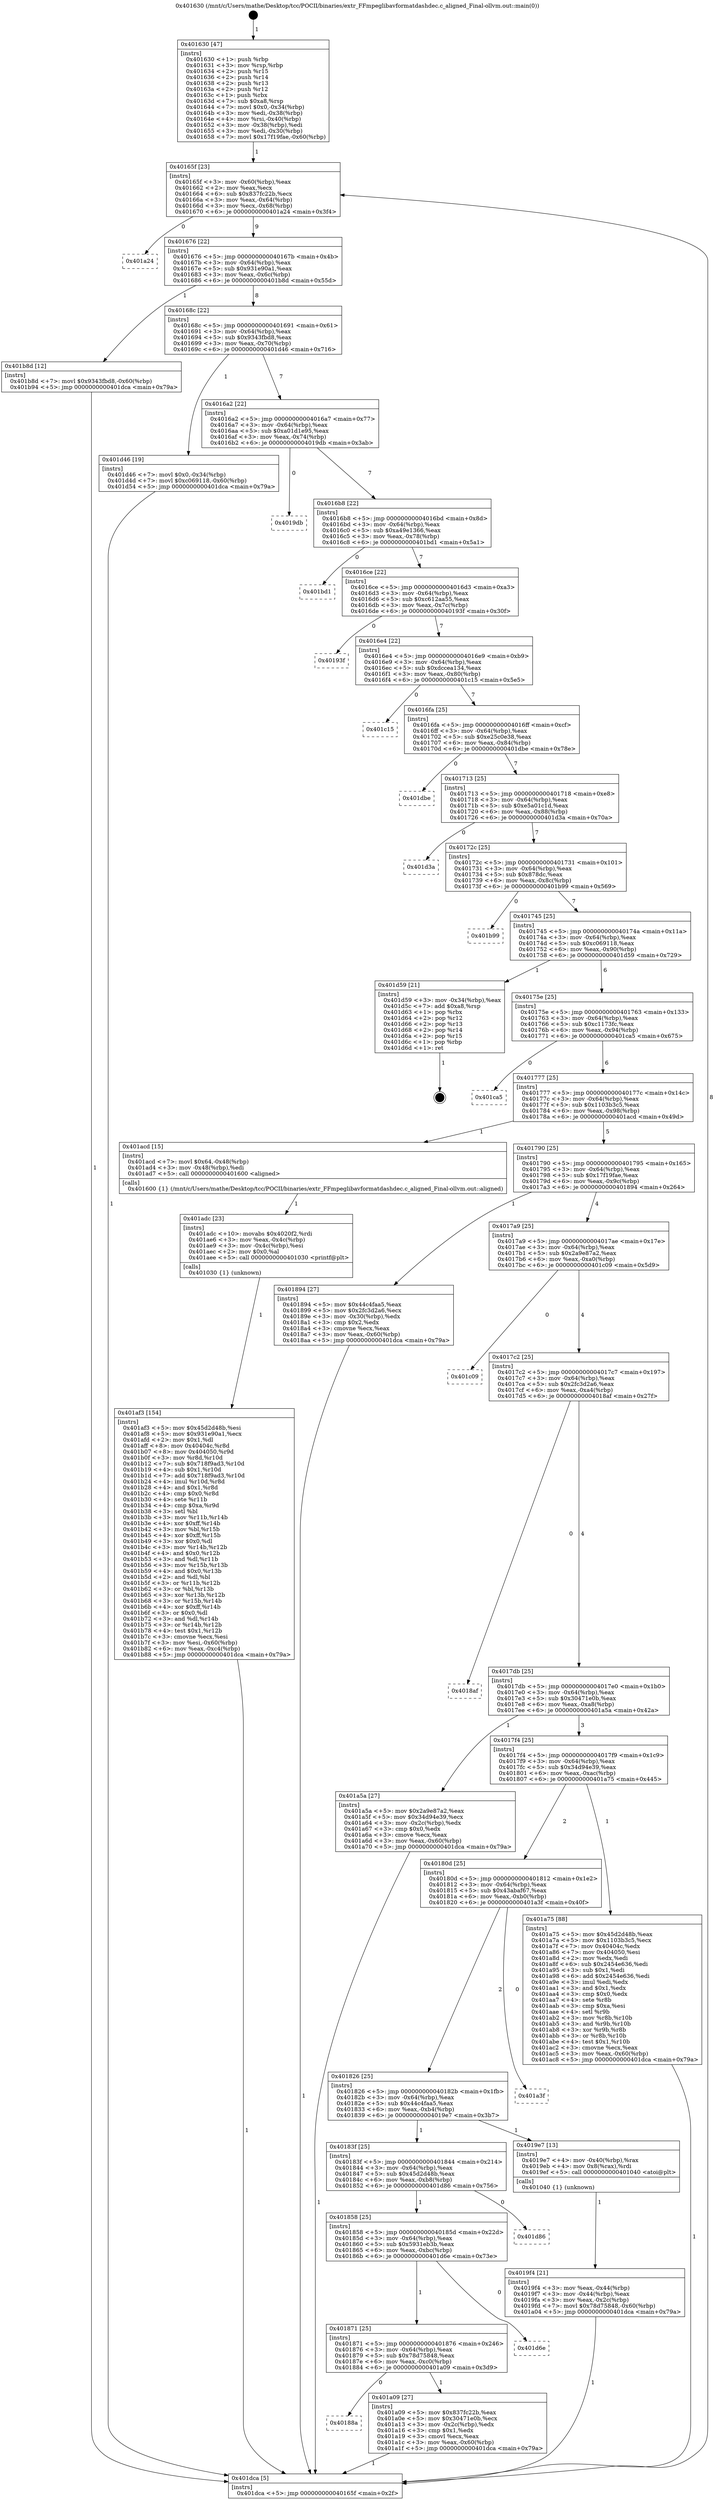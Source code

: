 digraph "0x401630" {
  label = "0x401630 (/mnt/c/Users/mathe/Desktop/tcc/POCII/binaries/extr_FFmpeglibavformatdashdec.c_aligned_Final-ollvm.out::main(0))"
  labelloc = "t"
  node[shape=record]

  Entry [label="",width=0.3,height=0.3,shape=circle,fillcolor=black,style=filled]
  "0x40165f" [label="{
     0x40165f [23]\l
     | [instrs]\l
     &nbsp;&nbsp;0x40165f \<+3\>: mov -0x60(%rbp),%eax\l
     &nbsp;&nbsp;0x401662 \<+2\>: mov %eax,%ecx\l
     &nbsp;&nbsp;0x401664 \<+6\>: sub $0x837fc22b,%ecx\l
     &nbsp;&nbsp;0x40166a \<+3\>: mov %eax,-0x64(%rbp)\l
     &nbsp;&nbsp;0x40166d \<+3\>: mov %ecx,-0x68(%rbp)\l
     &nbsp;&nbsp;0x401670 \<+6\>: je 0000000000401a24 \<main+0x3f4\>\l
  }"]
  "0x401a24" [label="{
     0x401a24\l
  }", style=dashed]
  "0x401676" [label="{
     0x401676 [22]\l
     | [instrs]\l
     &nbsp;&nbsp;0x401676 \<+5\>: jmp 000000000040167b \<main+0x4b\>\l
     &nbsp;&nbsp;0x40167b \<+3\>: mov -0x64(%rbp),%eax\l
     &nbsp;&nbsp;0x40167e \<+5\>: sub $0x931e90a1,%eax\l
     &nbsp;&nbsp;0x401683 \<+3\>: mov %eax,-0x6c(%rbp)\l
     &nbsp;&nbsp;0x401686 \<+6\>: je 0000000000401b8d \<main+0x55d\>\l
  }"]
  Exit [label="",width=0.3,height=0.3,shape=circle,fillcolor=black,style=filled,peripheries=2]
  "0x401b8d" [label="{
     0x401b8d [12]\l
     | [instrs]\l
     &nbsp;&nbsp;0x401b8d \<+7\>: movl $0x9343fbd8,-0x60(%rbp)\l
     &nbsp;&nbsp;0x401b94 \<+5\>: jmp 0000000000401dca \<main+0x79a\>\l
  }"]
  "0x40168c" [label="{
     0x40168c [22]\l
     | [instrs]\l
     &nbsp;&nbsp;0x40168c \<+5\>: jmp 0000000000401691 \<main+0x61\>\l
     &nbsp;&nbsp;0x401691 \<+3\>: mov -0x64(%rbp),%eax\l
     &nbsp;&nbsp;0x401694 \<+5\>: sub $0x9343fbd8,%eax\l
     &nbsp;&nbsp;0x401699 \<+3\>: mov %eax,-0x70(%rbp)\l
     &nbsp;&nbsp;0x40169c \<+6\>: je 0000000000401d46 \<main+0x716\>\l
  }"]
  "0x401af3" [label="{
     0x401af3 [154]\l
     | [instrs]\l
     &nbsp;&nbsp;0x401af3 \<+5\>: mov $0x45d2d48b,%esi\l
     &nbsp;&nbsp;0x401af8 \<+5\>: mov $0x931e90a1,%ecx\l
     &nbsp;&nbsp;0x401afd \<+2\>: mov $0x1,%dl\l
     &nbsp;&nbsp;0x401aff \<+8\>: mov 0x40404c,%r8d\l
     &nbsp;&nbsp;0x401b07 \<+8\>: mov 0x404050,%r9d\l
     &nbsp;&nbsp;0x401b0f \<+3\>: mov %r8d,%r10d\l
     &nbsp;&nbsp;0x401b12 \<+7\>: sub $0x718f9ad3,%r10d\l
     &nbsp;&nbsp;0x401b19 \<+4\>: sub $0x1,%r10d\l
     &nbsp;&nbsp;0x401b1d \<+7\>: add $0x718f9ad3,%r10d\l
     &nbsp;&nbsp;0x401b24 \<+4\>: imul %r10d,%r8d\l
     &nbsp;&nbsp;0x401b28 \<+4\>: and $0x1,%r8d\l
     &nbsp;&nbsp;0x401b2c \<+4\>: cmp $0x0,%r8d\l
     &nbsp;&nbsp;0x401b30 \<+4\>: sete %r11b\l
     &nbsp;&nbsp;0x401b34 \<+4\>: cmp $0xa,%r9d\l
     &nbsp;&nbsp;0x401b38 \<+3\>: setl %bl\l
     &nbsp;&nbsp;0x401b3b \<+3\>: mov %r11b,%r14b\l
     &nbsp;&nbsp;0x401b3e \<+4\>: xor $0xff,%r14b\l
     &nbsp;&nbsp;0x401b42 \<+3\>: mov %bl,%r15b\l
     &nbsp;&nbsp;0x401b45 \<+4\>: xor $0xff,%r15b\l
     &nbsp;&nbsp;0x401b49 \<+3\>: xor $0x0,%dl\l
     &nbsp;&nbsp;0x401b4c \<+3\>: mov %r14b,%r12b\l
     &nbsp;&nbsp;0x401b4f \<+4\>: and $0x0,%r12b\l
     &nbsp;&nbsp;0x401b53 \<+3\>: and %dl,%r11b\l
     &nbsp;&nbsp;0x401b56 \<+3\>: mov %r15b,%r13b\l
     &nbsp;&nbsp;0x401b59 \<+4\>: and $0x0,%r13b\l
     &nbsp;&nbsp;0x401b5d \<+2\>: and %dl,%bl\l
     &nbsp;&nbsp;0x401b5f \<+3\>: or %r11b,%r12b\l
     &nbsp;&nbsp;0x401b62 \<+3\>: or %bl,%r13b\l
     &nbsp;&nbsp;0x401b65 \<+3\>: xor %r13b,%r12b\l
     &nbsp;&nbsp;0x401b68 \<+3\>: or %r15b,%r14b\l
     &nbsp;&nbsp;0x401b6b \<+4\>: xor $0xff,%r14b\l
     &nbsp;&nbsp;0x401b6f \<+3\>: or $0x0,%dl\l
     &nbsp;&nbsp;0x401b72 \<+3\>: and %dl,%r14b\l
     &nbsp;&nbsp;0x401b75 \<+3\>: or %r14b,%r12b\l
     &nbsp;&nbsp;0x401b78 \<+4\>: test $0x1,%r12b\l
     &nbsp;&nbsp;0x401b7c \<+3\>: cmovne %ecx,%esi\l
     &nbsp;&nbsp;0x401b7f \<+3\>: mov %esi,-0x60(%rbp)\l
     &nbsp;&nbsp;0x401b82 \<+6\>: mov %eax,-0xc4(%rbp)\l
     &nbsp;&nbsp;0x401b88 \<+5\>: jmp 0000000000401dca \<main+0x79a\>\l
  }"]
  "0x401d46" [label="{
     0x401d46 [19]\l
     | [instrs]\l
     &nbsp;&nbsp;0x401d46 \<+7\>: movl $0x0,-0x34(%rbp)\l
     &nbsp;&nbsp;0x401d4d \<+7\>: movl $0xc069118,-0x60(%rbp)\l
     &nbsp;&nbsp;0x401d54 \<+5\>: jmp 0000000000401dca \<main+0x79a\>\l
  }"]
  "0x4016a2" [label="{
     0x4016a2 [22]\l
     | [instrs]\l
     &nbsp;&nbsp;0x4016a2 \<+5\>: jmp 00000000004016a7 \<main+0x77\>\l
     &nbsp;&nbsp;0x4016a7 \<+3\>: mov -0x64(%rbp),%eax\l
     &nbsp;&nbsp;0x4016aa \<+5\>: sub $0xa01d1e95,%eax\l
     &nbsp;&nbsp;0x4016af \<+3\>: mov %eax,-0x74(%rbp)\l
     &nbsp;&nbsp;0x4016b2 \<+6\>: je 00000000004019db \<main+0x3ab\>\l
  }"]
  "0x401adc" [label="{
     0x401adc [23]\l
     | [instrs]\l
     &nbsp;&nbsp;0x401adc \<+10\>: movabs $0x4020f2,%rdi\l
     &nbsp;&nbsp;0x401ae6 \<+3\>: mov %eax,-0x4c(%rbp)\l
     &nbsp;&nbsp;0x401ae9 \<+3\>: mov -0x4c(%rbp),%esi\l
     &nbsp;&nbsp;0x401aec \<+2\>: mov $0x0,%al\l
     &nbsp;&nbsp;0x401aee \<+5\>: call 0000000000401030 \<printf@plt\>\l
     | [calls]\l
     &nbsp;&nbsp;0x401030 \{1\} (unknown)\l
  }"]
  "0x4019db" [label="{
     0x4019db\l
  }", style=dashed]
  "0x4016b8" [label="{
     0x4016b8 [22]\l
     | [instrs]\l
     &nbsp;&nbsp;0x4016b8 \<+5\>: jmp 00000000004016bd \<main+0x8d\>\l
     &nbsp;&nbsp;0x4016bd \<+3\>: mov -0x64(%rbp),%eax\l
     &nbsp;&nbsp;0x4016c0 \<+5\>: sub $0xa49e1366,%eax\l
     &nbsp;&nbsp;0x4016c5 \<+3\>: mov %eax,-0x78(%rbp)\l
     &nbsp;&nbsp;0x4016c8 \<+6\>: je 0000000000401bd1 \<main+0x5a1\>\l
  }"]
  "0x40188a" [label="{
     0x40188a\l
  }", style=dashed]
  "0x401bd1" [label="{
     0x401bd1\l
  }", style=dashed]
  "0x4016ce" [label="{
     0x4016ce [22]\l
     | [instrs]\l
     &nbsp;&nbsp;0x4016ce \<+5\>: jmp 00000000004016d3 \<main+0xa3\>\l
     &nbsp;&nbsp;0x4016d3 \<+3\>: mov -0x64(%rbp),%eax\l
     &nbsp;&nbsp;0x4016d6 \<+5\>: sub $0xc612aa55,%eax\l
     &nbsp;&nbsp;0x4016db \<+3\>: mov %eax,-0x7c(%rbp)\l
     &nbsp;&nbsp;0x4016de \<+6\>: je 000000000040193f \<main+0x30f\>\l
  }"]
  "0x401a09" [label="{
     0x401a09 [27]\l
     | [instrs]\l
     &nbsp;&nbsp;0x401a09 \<+5\>: mov $0x837fc22b,%eax\l
     &nbsp;&nbsp;0x401a0e \<+5\>: mov $0x30471e0b,%ecx\l
     &nbsp;&nbsp;0x401a13 \<+3\>: mov -0x2c(%rbp),%edx\l
     &nbsp;&nbsp;0x401a16 \<+3\>: cmp $0x1,%edx\l
     &nbsp;&nbsp;0x401a19 \<+3\>: cmovl %ecx,%eax\l
     &nbsp;&nbsp;0x401a1c \<+3\>: mov %eax,-0x60(%rbp)\l
     &nbsp;&nbsp;0x401a1f \<+5\>: jmp 0000000000401dca \<main+0x79a\>\l
  }"]
  "0x40193f" [label="{
     0x40193f\l
  }", style=dashed]
  "0x4016e4" [label="{
     0x4016e4 [22]\l
     | [instrs]\l
     &nbsp;&nbsp;0x4016e4 \<+5\>: jmp 00000000004016e9 \<main+0xb9\>\l
     &nbsp;&nbsp;0x4016e9 \<+3\>: mov -0x64(%rbp),%eax\l
     &nbsp;&nbsp;0x4016ec \<+5\>: sub $0xdccea134,%eax\l
     &nbsp;&nbsp;0x4016f1 \<+3\>: mov %eax,-0x80(%rbp)\l
     &nbsp;&nbsp;0x4016f4 \<+6\>: je 0000000000401c15 \<main+0x5e5\>\l
  }"]
  "0x401871" [label="{
     0x401871 [25]\l
     | [instrs]\l
     &nbsp;&nbsp;0x401871 \<+5\>: jmp 0000000000401876 \<main+0x246\>\l
     &nbsp;&nbsp;0x401876 \<+3\>: mov -0x64(%rbp),%eax\l
     &nbsp;&nbsp;0x401879 \<+5\>: sub $0x78d75848,%eax\l
     &nbsp;&nbsp;0x40187e \<+6\>: mov %eax,-0xc0(%rbp)\l
     &nbsp;&nbsp;0x401884 \<+6\>: je 0000000000401a09 \<main+0x3d9\>\l
  }"]
  "0x401c15" [label="{
     0x401c15\l
  }", style=dashed]
  "0x4016fa" [label="{
     0x4016fa [25]\l
     | [instrs]\l
     &nbsp;&nbsp;0x4016fa \<+5\>: jmp 00000000004016ff \<main+0xcf\>\l
     &nbsp;&nbsp;0x4016ff \<+3\>: mov -0x64(%rbp),%eax\l
     &nbsp;&nbsp;0x401702 \<+5\>: sub $0xe25c0e38,%eax\l
     &nbsp;&nbsp;0x401707 \<+6\>: mov %eax,-0x84(%rbp)\l
     &nbsp;&nbsp;0x40170d \<+6\>: je 0000000000401dbe \<main+0x78e\>\l
  }"]
  "0x401d6e" [label="{
     0x401d6e\l
  }", style=dashed]
  "0x401dbe" [label="{
     0x401dbe\l
  }", style=dashed]
  "0x401713" [label="{
     0x401713 [25]\l
     | [instrs]\l
     &nbsp;&nbsp;0x401713 \<+5\>: jmp 0000000000401718 \<main+0xe8\>\l
     &nbsp;&nbsp;0x401718 \<+3\>: mov -0x64(%rbp),%eax\l
     &nbsp;&nbsp;0x40171b \<+5\>: sub $0xe5a01c1d,%eax\l
     &nbsp;&nbsp;0x401720 \<+6\>: mov %eax,-0x88(%rbp)\l
     &nbsp;&nbsp;0x401726 \<+6\>: je 0000000000401d3a \<main+0x70a\>\l
  }"]
  "0x401858" [label="{
     0x401858 [25]\l
     | [instrs]\l
     &nbsp;&nbsp;0x401858 \<+5\>: jmp 000000000040185d \<main+0x22d\>\l
     &nbsp;&nbsp;0x40185d \<+3\>: mov -0x64(%rbp),%eax\l
     &nbsp;&nbsp;0x401860 \<+5\>: sub $0x5931eb3b,%eax\l
     &nbsp;&nbsp;0x401865 \<+6\>: mov %eax,-0xbc(%rbp)\l
     &nbsp;&nbsp;0x40186b \<+6\>: je 0000000000401d6e \<main+0x73e\>\l
  }"]
  "0x401d3a" [label="{
     0x401d3a\l
  }", style=dashed]
  "0x40172c" [label="{
     0x40172c [25]\l
     | [instrs]\l
     &nbsp;&nbsp;0x40172c \<+5\>: jmp 0000000000401731 \<main+0x101\>\l
     &nbsp;&nbsp;0x401731 \<+3\>: mov -0x64(%rbp),%eax\l
     &nbsp;&nbsp;0x401734 \<+5\>: sub $0x878dc,%eax\l
     &nbsp;&nbsp;0x401739 \<+6\>: mov %eax,-0x8c(%rbp)\l
     &nbsp;&nbsp;0x40173f \<+6\>: je 0000000000401b99 \<main+0x569\>\l
  }"]
  "0x401d86" [label="{
     0x401d86\l
  }", style=dashed]
  "0x401b99" [label="{
     0x401b99\l
  }", style=dashed]
  "0x401745" [label="{
     0x401745 [25]\l
     | [instrs]\l
     &nbsp;&nbsp;0x401745 \<+5\>: jmp 000000000040174a \<main+0x11a\>\l
     &nbsp;&nbsp;0x40174a \<+3\>: mov -0x64(%rbp),%eax\l
     &nbsp;&nbsp;0x40174d \<+5\>: sub $0xc069118,%eax\l
     &nbsp;&nbsp;0x401752 \<+6\>: mov %eax,-0x90(%rbp)\l
     &nbsp;&nbsp;0x401758 \<+6\>: je 0000000000401d59 \<main+0x729\>\l
  }"]
  "0x4019f4" [label="{
     0x4019f4 [21]\l
     | [instrs]\l
     &nbsp;&nbsp;0x4019f4 \<+3\>: mov %eax,-0x44(%rbp)\l
     &nbsp;&nbsp;0x4019f7 \<+3\>: mov -0x44(%rbp),%eax\l
     &nbsp;&nbsp;0x4019fa \<+3\>: mov %eax,-0x2c(%rbp)\l
     &nbsp;&nbsp;0x4019fd \<+7\>: movl $0x78d75848,-0x60(%rbp)\l
     &nbsp;&nbsp;0x401a04 \<+5\>: jmp 0000000000401dca \<main+0x79a\>\l
  }"]
  "0x401d59" [label="{
     0x401d59 [21]\l
     | [instrs]\l
     &nbsp;&nbsp;0x401d59 \<+3\>: mov -0x34(%rbp),%eax\l
     &nbsp;&nbsp;0x401d5c \<+7\>: add $0xa8,%rsp\l
     &nbsp;&nbsp;0x401d63 \<+1\>: pop %rbx\l
     &nbsp;&nbsp;0x401d64 \<+2\>: pop %r12\l
     &nbsp;&nbsp;0x401d66 \<+2\>: pop %r13\l
     &nbsp;&nbsp;0x401d68 \<+2\>: pop %r14\l
     &nbsp;&nbsp;0x401d6a \<+2\>: pop %r15\l
     &nbsp;&nbsp;0x401d6c \<+1\>: pop %rbp\l
     &nbsp;&nbsp;0x401d6d \<+1\>: ret\l
  }"]
  "0x40175e" [label="{
     0x40175e [25]\l
     | [instrs]\l
     &nbsp;&nbsp;0x40175e \<+5\>: jmp 0000000000401763 \<main+0x133\>\l
     &nbsp;&nbsp;0x401763 \<+3\>: mov -0x64(%rbp),%eax\l
     &nbsp;&nbsp;0x401766 \<+5\>: sub $0xc1173fc,%eax\l
     &nbsp;&nbsp;0x40176b \<+6\>: mov %eax,-0x94(%rbp)\l
     &nbsp;&nbsp;0x401771 \<+6\>: je 0000000000401ca5 \<main+0x675\>\l
  }"]
  "0x40183f" [label="{
     0x40183f [25]\l
     | [instrs]\l
     &nbsp;&nbsp;0x40183f \<+5\>: jmp 0000000000401844 \<main+0x214\>\l
     &nbsp;&nbsp;0x401844 \<+3\>: mov -0x64(%rbp),%eax\l
     &nbsp;&nbsp;0x401847 \<+5\>: sub $0x45d2d48b,%eax\l
     &nbsp;&nbsp;0x40184c \<+6\>: mov %eax,-0xb8(%rbp)\l
     &nbsp;&nbsp;0x401852 \<+6\>: je 0000000000401d86 \<main+0x756\>\l
  }"]
  "0x401ca5" [label="{
     0x401ca5\l
  }", style=dashed]
  "0x401777" [label="{
     0x401777 [25]\l
     | [instrs]\l
     &nbsp;&nbsp;0x401777 \<+5\>: jmp 000000000040177c \<main+0x14c\>\l
     &nbsp;&nbsp;0x40177c \<+3\>: mov -0x64(%rbp),%eax\l
     &nbsp;&nbsp;0x40177f \<+5\>: sub $0x1103b3c5,%eax\l
     &nbsp;&nbsp;0x401784 \<+6\>: mov %eax,-0x98(%rbp)\l
     &nbsp;&nbsp;0x40178a \<+6\>: je 0000000000401acd \<main+0x49d\>\l
  }"]
  "0x4019e7" [label="{
     0x4019e7 [13]\l
     | [instrs]\l
     &nbsp;&nbsp;0x4019e7 \<+4\>: mov -0x40(%rbp),%rax\l
     &nbsp;&nbsp;0x4019eb \<+4\>: mov 0x8(%rax),%rdi\l
     &nbsp;&nbsp;0x4019ef \<+5\>: call 0000000000401040 \<atoi@plt\>\l
     | [calls]\l
     &nbsp;&nbsp;0x401040 \{1\} (unknown)\l
  }"]
  "0x401acd" [label="{
     0x401acd [15]\l
     | [instrs]\l
     &nbsp;&nbsp;0x401acd \<+7\>: movl $0x64,-0x48(%rbp)\l
     &nbsp;&nbsp;0x401ad4 \<+3\>: mov -0x48(%rbp),%edi\l
     &nbsp;&nbsp;0x401ad7 \<+5\>: call 0000000000401600 \<aligned\>\l
     | [calls]\l
     &nbsp;&nbsp;0x401600 \{1\} (/mnt/c/Users/mathe/Desktop/tcc/POCII/binaries/extr_FFmpeglibavformatdashdec.c_aligned_Final-ollvm.out::aligned)\l
  }"]
  "0x401790" [label="{
     0x401790 [25]\l
     | [instrs]\l
     &nbsp;&nbsp;0x401790 \<+5\>: jmp 0000000000401795 \<main+0x165\>\l
     &nbsp;&nbsp;0x401795 \<+3\>: mov -0x64(%rbp),%eax\l
     &nbsp;&nbsp;0x401798 \<+5\>: sub $0x17f19fae,%eax\l
     &nbsp;&nbsp;0x40179d \<+6\>: mov %eax,-0x9c(%rbp)\l
     &nbsp;&nbsp;0x4017a3 \<+6\>: je 0000000000401894 \<main+0x264\>\l
  }"]
  "0x401826" [label="{
     0x401826 [25]\l
     | [instrs]\l
     &nbsp;&nbsp;0x401826 \<+5\>: jmp 000000000040182b \<main+0x1fb\>\l
     &nbsp;&nbsp;0x40182b \<+3\>: mov -0x64(%rbp),%eax\l
     &nbsp;&nbsp;0x40182e \<+5\>: sub $0x44c4faa5,%eax\l
     &nbsp;&nbsp;0x401833 \<+6\>: mov %eax,-0xb4(%rbp)\l
     &nbsp;&nbsp;0x401839 \<+6\>: je 00000000004019e7 \<main+0x3b7\>\l
  }"]
  "0x401894" [label="{
     0x401894 [27]\l
     | [instrs]\l
     &nbsp;&nbsp;0x401894 \<+5\>: mov $0x44c4faa5,%eax\l
     &nbsp;&nbsp;0x401899 \<+5\>: mov $0x2fc3d2a6,%ecx\l
     &nbsp;&nbsp;0x40189e \<+3\>: mov -0x30(%rbp),%edx\l
     &nbsp;&nbsp;0x4018a1 \<+3\>: cmp $0x2,%edx\l
     &nbsp;&nbsp;0x4018a4 \<+3\>: cmovne %ecx,%eax\l
     &nbsp;&nbsp;0x4018a7 \<+3\>: mov %eax,-0x60(%rbp)\l
     &nbsp;&nbsp;0x4018aa \<+5\>: jmp 0000000000401dca \<main+0x79a\>\l
  }"]
  "0x4017a9" [label="{
     0x4017a9 [25]\l
     | [instrs]\l
     &nbsp;&nbsp;0x4017a9 \<+5\>: jmp 00000000004017ae \<main+0x17e\>\l
     &nbsp;&nbsp;0x4017ae \<+3\>: mov -0x64(%rbp),%eax\l
     &nbsp;&nbsp;0x4017b1 \<+5\>: sub $0x2a9e87a2,%eax\l
     &nbsp;&nbsp;0x4017b6 \<+6\>: mov %eax,-0xa0(%rbp)\l
     &nbsp;&nbsp;0x4017bc \<+6\>: je 0000000000401c09 \<main+0x5d9\>\l
  }"]
  "0x401dca" [label="{
     0x401dca [5]\l
     | [instrs]\l
     &nbsp;&nbsp;0x401dca \<+5\>: jmp 000000000040165f \<main+0x2f\>\l
  }"]
  "0x401630" [label="{
     0x401630 [47]\l
     | [instrs]\l
     &nbsp;&nbsp;0x401630 \<+1\>: push %rbp\l
     &nbsp;&nbsp;0x401631 \<+3\>: mov %rsp,%rbp\l
     &nbsp;&nbsp;0x401634 \<+2\>: push %r15\l
     &nbsp;&nbsp;0x401636 \<+2\>: push %r14\l
     &nbsp;&nbsp;0x401638 \<+2\>: push %r13\l
     &nbsp;&nbsp;0x40163a \<+2\>: push %r12\l
     &nbsp;&nbsp;0x40163c \<+1\>: push %rbx\l
     &nbsp;&nbsp;0x40163d \<+7\>: sub $0xa8,%rsp\l
     &nbsp;&nbsp;0x401644 \<+7\>: movl $0x0,-0x34(%rbp)\l
     &nbsp;&nbsp;0x40164b \<+3\>: mov %edi,-0x38(%rbp)\l
     &nbsp;&nbsp;0x40164e \<+4\>: mov %rsi,-0x40(%rbp)\l
     &nbsp;&nbsp;0x401652 \<+3\>: mov -0x38(%rbp),%edi\l
     &nbsp;&nbsp;0x401655 \<+3\>: mov %edi,-0x30(%rbp)\l
     &nbsp;&nbsp;0x401658 \<+7\>: movl $0x17f19fae,-0x60(%rbp)\l
  }"]
  "0x401a3f" [label="{
     0x401a3f\l
  }", style=dashed]
  "0x401c09" [label="{
     0x401c09\l
  }", style=dashed]
  "0x4017c2" [label="{
     0x4017c2 [25]\l
     | [instrs]\l
     &nbsp;&nbsp;0x4017c2 \<+5\>: jmp 00000000004017c7 \<main+0x197\>\l
     &nbsp;&nbsp;0x4017c7 \<+3\>: mov -0x64(%rbp),%eax\l
     &nbsp;&nbsp;0x4017ca \<+5\>: sub $0x2fc3d2a6,%eax\l
     &nbsp;&nbsp;0x4017cf \<+6\>: mov %eax,-0xa4(%rbp)\l
     &nbsp;&nbsp;0x4017d5 \<+6\>: je 00000000004018af \<main+0x27f\>\l
  }"]
  "0x40180d" [label="{
     0x40180d [25]\l
     | [instrs]\l
     &nbsp;&nbsp;0x40180d \<+5\>: jmp 0000000000401812 \<main+0x1e2\>\l
     &nbsp;&nbsp;0x401812 \<+3\>: mov -0x64(%rbp),%eax\l
     &nbsp;&nbsp;0x401815 \<+5\>: sub $0x43abaf67,%eax\l
     &nbsp;&nbsp;0x40181a \<+6\>: mov %eax,-0xb0(%rbp)\l
     &nbsp;&nbsp;0x401820 \<+6\>: je 0000000000401a3f \<main+0x40f\>\l
  }"]
  "0x4018af" [label="{
     0x4018af\l
  }", style=dashed]
  "0x4017db" [label="{
     0x4017db [25]\l
     | [instrs]\l
     &nbsp;&nbsp;0x4017db \<+5\>: jmp 00000000004017e0 \<main+0x1b0\>\l
     &nbsp;&nbsp;0x4017e0 \<+3\>: mov -0x64(%rbp),%eax\l
     &nbsp;&nbsp;0x4017e3 \<+5\>: sub $0x30471e0b,%eax\l
     &nbsp;&nbsp;0x4017e8 \<+6\>: mov %eax,-0xa8(%rbp)\l
     &nbsp;&nbsp;0x4017ee \<+6\>: je 0000000000401a5a \<main+0x42a\>\l
  }"]
  "0x401a75" [label="{
     0x401a75 [88]\l
     | [instrs]\l
     &nbsp;&nbsp;0x401a75 \<+5\>: mov $0x45d2d48b,%eax\l
     &nbsp;&nbsp;0x401a7a \<+5\>: mov $0x1103b3c5,%ecx\l
     &nbsp;&nbsp;0x401a7f \<+7\>: mov 0x40404c,%edx\l
     &nbsp;&nbsp;0x401a86 \<+7\>: mov 0x404050,%esi\l
     &nbsp;&nbsp;0x401a8d \<+2\>: mov %edx,%edi\l
     &nbsp;&nbsp;0x401a8f \<+6\>: sub $0x2454e636,%edi\l
     &nbsp;&nbsp;0x401a95 \<+3\>: sub $0x1,%edi\l
     &nbsp;&nbsp;0x401a98 \<+6\>: add $0x2454e636,%edi\l
     &nbsp;&nbsp;0x401a9e \<+3\>: imul %edi,%edx\l
     &nbsp;&nbsp;0x401aa1 \<+3\>: and $0x1,%edx\l
     &nbsp;&nbsp;0x401aa4 \<+3\>: cmp $0x0,%edx\l
     &nbsp;&nbsp;0x401aa7 \<+4\>: sete %r8b\l
     &nbsp;&nbsp;0x401aab \<+3\>: cmp $0xa,%esi\l
     &nbsp;&nbsp;0x401aae \<+4\>: setl %r9b\l
     &nbsp;&nbsp;0x401ab2 \<+3\>: mov %r8b,%r10b\l
     &nbsp;&nbsp;0x401ab5 \<+3\>: and %r9b,%r10b\l
     &nbsp;&nbsp;0x401ab8 \<+3\>: xor %r9b,%r8b\l
     &nbsp;&nbsp;0x401abb \<+3\>: or %r8b,%r10b\l
     &nbsp;&nbsp;0x401abe \<+4\>: test $0x1,%r10b\l
     &nbsp;&nbsp;0x401ac2 \<+3\>: cmovne %ecx,%eax\l
     &nbsp;&nbsp;0x401ac5 \<+3\>: mov %eax,-0x60(%rbp)\l
     &nbsp;&nbsp;0x401ac8 \<+5\>: jmp 0000000000401dca \<main+0x79a\>\l
  }"]
  "0x401a5a" [label="{
     0x401a5a [27]\l
     | [instrs]\l
     &nbsp;&nbsp;0x401a5a \<+5\>: mov $0x2a9e87a2,%eax\l
     &nbsp;&nbsp;0x401a5f \<+5\>: mov $0x34d94e39,%ecx\l
     &nbsp;&nbsp;0x401a64 \<+3\>: mov -0x2c(%rbp),%edx\l
     &nbsp;&nbsp;0x401a67 \<+3\>: cmp $0x0,%edx\l
     &nbsp;&nbsp;0x401a6a \<+3\>: cmove %ecx,%eax\l
     &nbsp;&nbsp;0x401a6d \<+3\>: mov %eax,-0x60(%rbp)\l
     &nbsp;&nbsp;0x401a70 \<+5\>: jmp 0000000000401dca \<main+0x79a\>\l
  }"]
  "0x4017f4" [label="{
     0x4017f4 [25]\l
     | [instrs]\l
     &nbsp;&nbsp;0x4017f4 \<+5\>: jmp 00000000004017f9 \<main+0x1c9\>\l
     &nbsp;&nbsp;0x4017f9 \<+3\>: mov -0x64(%rbp),%eax\l
     &nbsp;&nbsp;0x4017fc \<+5\>: sub $0x34d94e39,%eax\l
     &nbsp;&nbsp;0x401801 \<+6\>: mov %eax,-0xac(%rbp)\l
     &nbsp;&nbsp;0x401807 \<+6\>: je 0000000000401a75 \<main+0x445\>\l
  }"]
  Entry -> "0x401630" [label=" 1"]
  "0x40165f" -> "0x401a24" [label=" 0"]
  "0x40165f" -> "0x401676" [label=" 9"]
  "0x401d59" -> Exit [label=" 1"]
  "0x401676" -> "0x401b8d" [label=" 1"]
  "0x401676" -> "0x40168c" [label=" 8"]
  "0x401d46" -> "0x401dca" [label=" 1"]
  "0x40168c" -> "0x401d46" [label=" 1"]
  "0x40168c" -> "0x4016a2" [label=" 7"]
  "0x401b8d" -> "0x401dca" [label=" 1"]
  "0x4016a2" -> "0x4019db" [label=" 0"]
  "0x4016a2" -> "0x4016b8" [label=" 7"]
  "0x401af3" -> "0x401dca" [label=" 1"]
  "0x4016b8" -> "0x401bd1" [label=" 0"]
  "0x4016b8" -> "0x4016ce" [label=" 7"]
  "0x401adc" -> "0x401af3" [label=" 1"]
  "0x4016ce" -> "0x40193f" [label=" 0"]
  "0x4016ce" -> "0x4016e4" [label=" 7"]
  "0x401acd" -> "0x401adc" [label=" 1"]
  "0x4016e4" -> "0x401c15" [label=" 0"]
  "0x4016e4" -> "0x4016fa" [label=" 7"]
  "0x401a5a" -> "0x401dca" [label=" 1"]
  "0x4016fa" -> "0x401dbe" [label=" 0"]
  "0x4016fa" -> "0x401713" [label=" 7"]
  "0x401a09" -> "0x401dca" [label=" 1"]
  "0x401713" -> "0x401d3a" [label=" 0"]
  "0x401713" -> "0x40172c" [label=" 7"]
  "0x401871" -> "0x401a09" [label=" 1"]
  "0x40172c" -> "0x401b99" [label=" 0"]
  "0x40172c" -> "0x401745" [label=" 7"]
  "0x401a75" -> "0x401dca" [label=" 1"]
  "0x401745" -> "0x401d59" [label=" 1"]
  "0x401745" -> "0x40175e" [label=" 6"]
  "0x401858" -> "0x401d6e" [label=" 0"]
  "0x40175e" -> "0x401ca5" [label=" 0"]
  "0x40175e" -> "0x401777" [label=" 6"]
  "0x401871" -> "0x40188a" [label=" 0"]
  "0x401777" -> "0x401acd" [label=" 1"]
  "0x401777" -> "0x401790" [label=" 5"]
  "0x40183f" -> "0x401858" [label=" 1"]
  "0x401790" -> "0x401894" [label=" 1"]
  "0x401790" -> "0x4017a9" [label=" 4"]
  "0x401894" -> "0x401dca" [label=" 1"]
  "0x401630" -> "0x40165f" [label=" 1"]
  "0x401dca" -> "0x40165f" [label=" 8"]
  "0x401858" -> "0x401871" [label=" 1"]
  "0x4017a9" -> "0x401c09" [label=" 0"]
  "0x4017a9" -> "0x4017c2" [label=" 4"]
  "0x4019f4" -> "0x401dca" [label=" 1"]
  "0x4017c2" -> "0x4018af" [label=" 0"]
  "0x4017c2" -> "0x4017db" [label=" 4"]
  "0x401826" -> "0x40183f" [label=" 1"]
  "0x4017db" -> "0x401a5a" [label=" 1"]
  "0x4017db" -> "0x4017f4" [label=" 3"]
  "0x401826" -> "0x4019e7" [label=" 1"]
  "0x4017f4" -> "0x401a75" [label=" 1"]
  "0x4017f4" -> "0x40180d" [label=" 2"]
  "0x4019e7" -> "0x4019f4" [label=" 1"]
  "0x40180d" -> "0x401a3f" [label=" 0"]
  "0x40180d" -> "0x401826" [label=" 2"]
  "0x40183f" -> "0x401d86" [label=" 0"]
}
